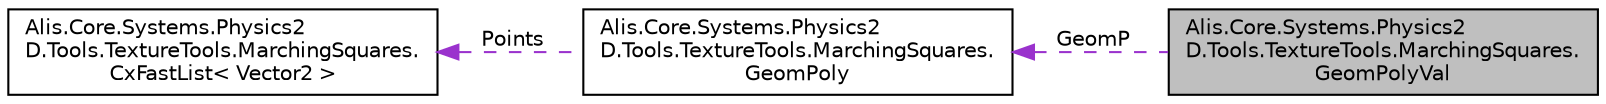 digraph "Alis.Core.Systems.Physics2D.Tools.TextureTools.MarchingSquares.GeomPolyVal"
{
 // LATEX_PDF_SIZE
  edge [fontname="Helvetica",fontsize="10",labelfontname="Helvetica",labelfontsize="10"];
  node [fontname="Helvetica",fontsize="10",shape=record];
  rankdir="LR";
  Node1 [label="Alis.Core.Systems.Physics2\lD.Tools.TextureTools.MarchingSquares.\lGeomPolyVal",height=0.2,width=0.4,color="black", fillcolor="grey75", style="filled", fontcolor="black",tooltip="The geom poly val class"];
  Node2 -> Node1 [dir="back",color="darkorchid3",fontsize="10",style="dashed",label=" GeomP" ,fontname="Helvetica"];
  Node2 [label="Alis.Core.Systems.Physics2\lD.Tools.TextureTools.MarchingSquares.\lGeomPoly",height=0.2,width=0.4,color="black", fillcolor="white", style="filled",URL="$class_alis_1_1_core_1_1_systems_1_1_physics2_d_1_1_tools_1_1_texture_tools_1_1_marching_squares_1_1_geom_poly.html",tooltip="The geom poly class"];
  Node3 -> Node2 [dir="back",color="darkorchid3",fontsize="10",style="dashed",label=" Points" ,fontname="Helvetica"];
  Node3 [label="Alis.Core.Systems.Physics2\lD.Tools.TextureTools.MarchingSquares.\lCxFastList\< Vector2 \>",height=0.2,width=0.4,color="black", fillcolor="white", style="filled",URL="$class_alis_1_1_core_1_1_systems_1_1_physics2_d_1_1_tools_1_1_texture_tools_1_1_marching_squares_1_1_cx_fast_list.html",tooltip=" "];
}
